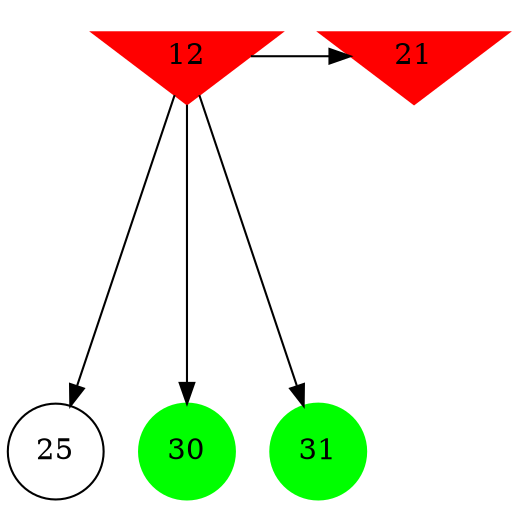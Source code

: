 digraph brain {
	ranksep=2.0;
	12 [shape=invtriangle,style=filled,color=red];
	21 [shape=invtriangle,style=filled,color=red];
	25 [shape=circle,color=black];
	30 [shape=circle,style=filled,color=green];
	31 [shape=circle,style=filled,color=green];
	12	->	31;
	12	->	30;
	12	->	25;
	12	->	21;
	{ rank=same; 12; 21; }
	{ rank=same; 25; }
	{ rank=same; 30; 31; }
}
